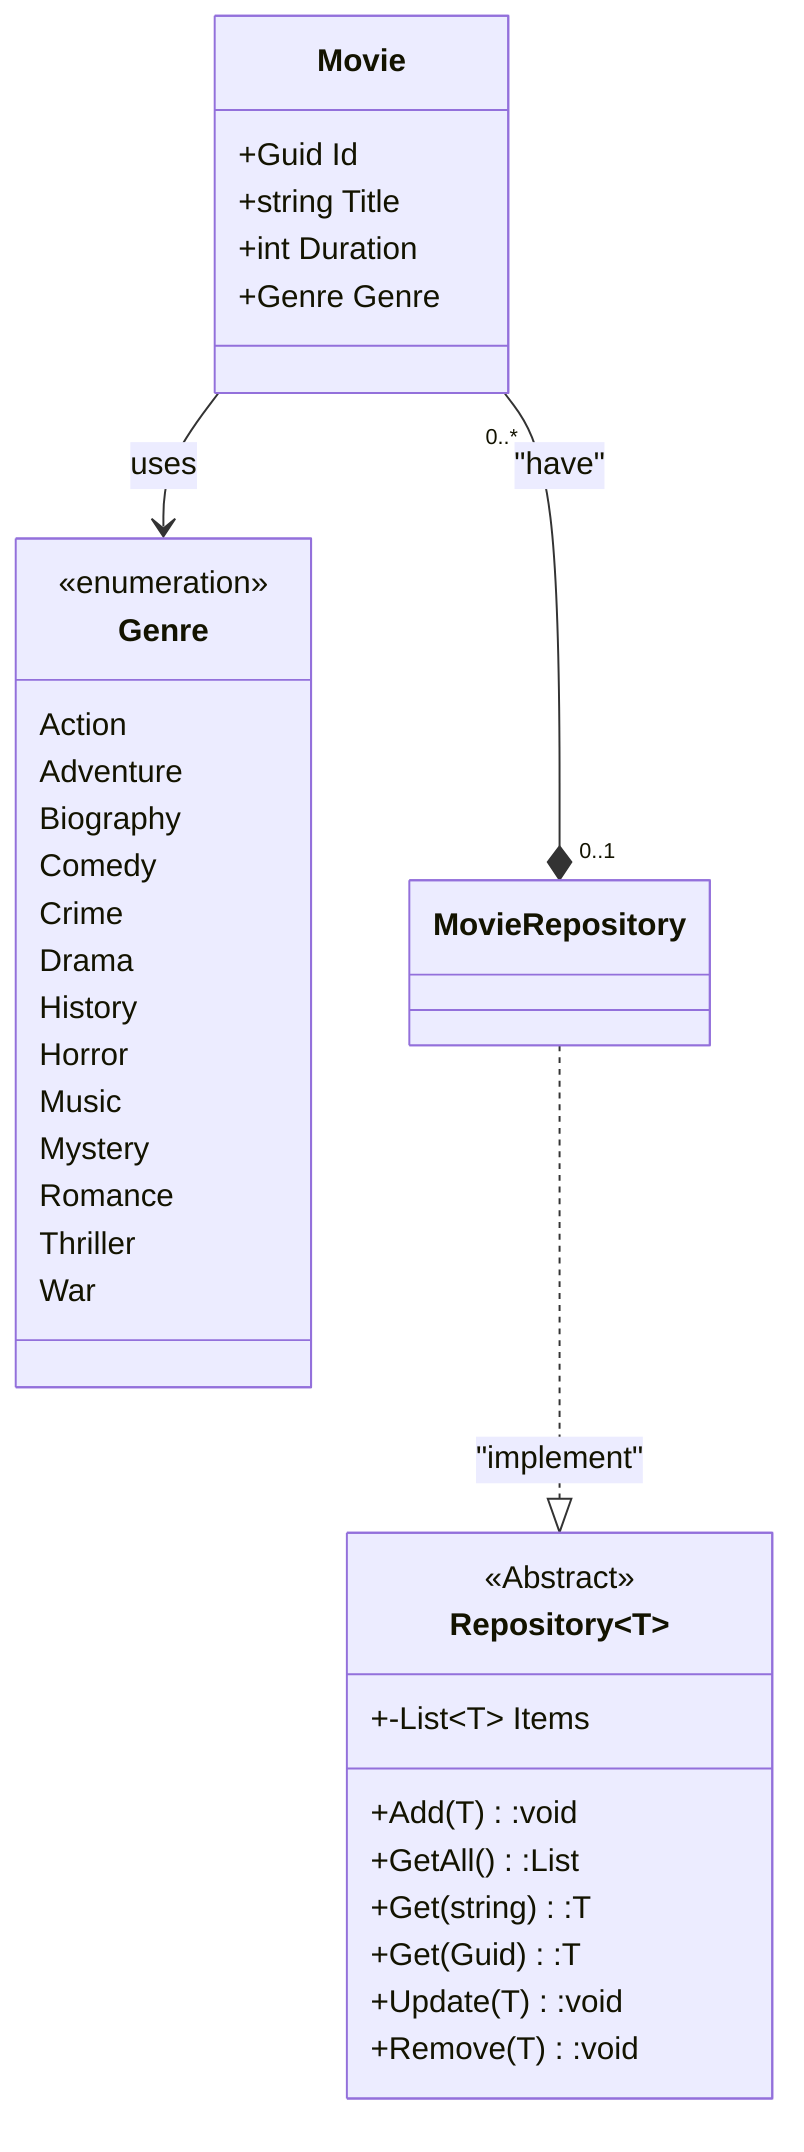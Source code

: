 classDiagram
    %% Core Entity
    class Movie {
        +Guid Id
        +string Title
        +int Duration
        +Genre Genre
    }

    %% Value Object
    class Genre {
        <<enumeration>>
        Action
        Adventure
        Biography
        Comedy
        Crime
        Drama
        History
        Horror
        Music
        Mystery
        Romance
        Thriller
        War
    }

    class MovieRepository {
    }    

    class Repository~T~ {
        +-List~T~ Items
        +Add(T) :void
        +GetAll() :List
        +Get(string) :T
        +Get(Guid) :T
        +Update(T) :void
        +Remove(T) :void
    }

    <<Abstract>> Repository

    %% Relationships
    Movie --> Genre : uses
    MovieRepository ..|> Repository : "implement"
    Movie "0..*" --* "0..1" MovieRepository  : "have"